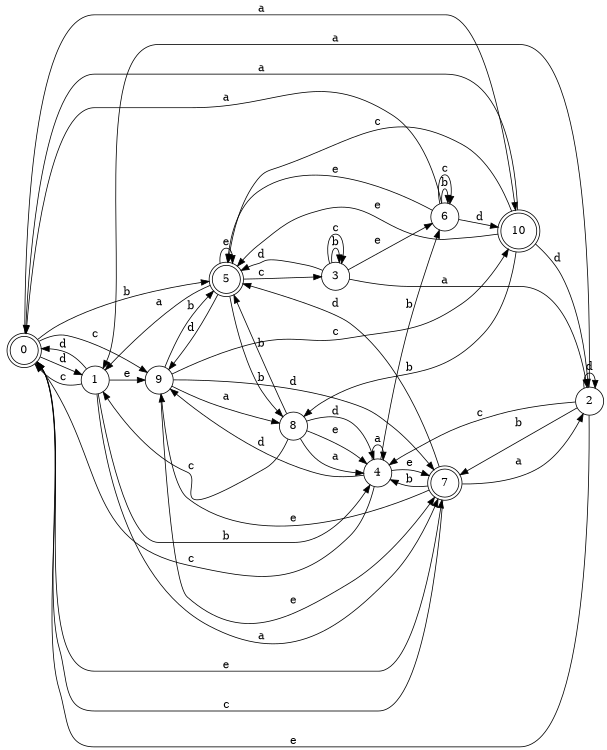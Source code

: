 digraph n9_10 {
__start0 [label="" shape="none"];

rankdir=LR;
size="8,5";

s0 [style="rounded,filled", color="black", fillcolor="white" shape="doublecircle", label="0"];
s1 [style="filled", color="black", fillcolor="white" shape="circle", label="1"];
s2 [style="filled", color="black", fillcolor="white" shape="circle", label="2"];
s3 [style="filled", color="black", fillcolor="white" shape="circle", label="3"];
s4 [style="filled", color="black", fillcolor="white" shape="circle", label="4"];
s5 [style="rounded,filled", color="black", fillcolor="white" shape="doublecircle", label="5"];
s6 [style="filled", color="black", fillcolor="white" shape="circle", label="6"];
s7 [style="rounded,filled", color="black", fillcolor="white" shape="doublecircle", label="7"];
s8 [style="filled", color="black", fillcolor="white" shape="circle", label="8"];
s9 [style="filled", color="black", fillcolor="white" shape="circle", label="9"];
s10 [style="rounded,filled", color="black", fillcolor="white" shape="doublecircle", label="10"];
s0 -> s10 [label="a"];
s0 -> s5 [label="b"];
s0 -> s9 [label="c"];
s0 -> s1 [label="d"];
s0 -> s7 [label="e"];
s1 -> s7 [label="a"];
s1 -> s4 [label="b"];
s1 -> s0 [label="c"];
s1 -> s0 [label="d"];
s1 -> s9 [label="e"];
s2 -> s1 [label="a"];
s2 -> s7 [label="b"];
s2 -> s4 [label="c"];
s2 -> s2 [label="d"];
s2 -> s0 [label="e"];
s3 -> s2 [label="a"];
s3 -> s3 [label="b"];
s3 -> s3 [label="c"];
s3 -> s5 [label="d"];
s3 -> s6 [label="e"];
s4 -> s4 [label="a"];
s4 -> s6 [label="b"];
s4 -> s0 [label="c"];
s4 -> s9 [label="d"];
s4 -> s7 [label="e"];
s5 -> s1 [label="a"];
s5 -> s8 [label="b"];
s5 -> s3 [label="c"];
s5 -> s9 [label="d"];
s5 -> s5 [label="e"];
s6 -> s0 [label="a"];
s6 -> s6 [label="b"];
s6 -> s6 [label="c"];
s6 -> s10 [label="d"];
s6 -> s5 [label="e"];
s7 -> s2 [label="a"];
s7 -> s4 [label="b"];
s7 -> s0 [label="c"];
s7 -> s5 [label="d"];
s7 -> s9 [label="e"];
s8 -> s4 [label="a"];
s8 -> s5 [label="b"];
s8 -> s1 [label="c"];
s8 -> s4 [label="d"];
s8 -> s4 [label="e"];
s9 -> s8 [label="a"];
s9 -> s5 [label="b"];
s9 -> s10 [label="c"];
s9 -> s7 [label="d"];
s9 -> s7 [label="e"];
s10 -> s0 [label="a"];
s10 -> s8 [label="b"];
s10 -> s5 [label="c"];
s10 -> s2 [label="d"];
s10 -> s5 [label="e"];

}